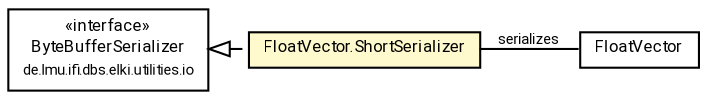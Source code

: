 #!/usr/local/bin/dot
#
# Class diagram 
# Generated by UMLGraph version R5_7_2-60-g0e99a6 (http://www.spinellis.gr/umlgraph/)
#

digraph G {
	graph [fontnames="svg"]
	edge [fontname="Roboto",fontsize=7,labelfontname="Roboto",labelfontsize=7,color="black"];
	node [fontname="Roboto",fontcolor="black",fontsize=8,shape=plaintext,margin=0,width=0,height=0];
	nodesep=0.15;
	ranksep=0.25;
	rankdir=LR;
	// de.lmu.ifi.dbs.elki.data.FloatVector
	c4499171 [label=<<table title="de.lmu.ifi.dbs.elki.data.FloatVector" border="0" cellborder="1" cellspacing="0" cellpadding="2" href="FloatVector.html" target="_parent">
		<tr><td><table border="0" cellspacing="0" cellpadding="1">
		<tr><td align="center" balign="center"> <font face="Roboto">FloatVector</font> </td></tr>
		</table></td></tr>
		</table>>, URL="FloatVector.html"];
	// de.lmu.ifi.dbs.elki.data.FloatVector.ShortSerializer
	c4499175 [label=<<table title="de.lmu.ifi.dbs.elki.data.FloatVector.ShortSerializer" border="0" cellborder="1" cellspacing="0" cellpadding="2" bgcolor="lemonChiffon" href="FloatVector.ShortSerializer.html" target="_parent">
		<tr><td><table border="0" cellspacing="0" cellpadding="1">
		<tr><td align="center" balign="center"> <font face="Roboto">FloatVector.ShortSerializer</font> </td></tr>
		</table></td></tr>
		</table>>, URL="FloatVector.ShortSerializer.html"];
	// de.lmu.ifi.dbs.elki.utilities.io.ByteBufferSerializer<T>
	c4499830 [label=<<table title="de.lmu.ifi.dbs.elki.utilities.io.ByteBufferSerializer" border="0" cellborder="1" cellspacing="0" cellpadding="2" href="../utilities/io/ByteBufferSerializer.html" target="_parent">
		<tr><td><table border="0" cellspacing="0" cellpadding="1">
		<tr><td align="center" balign="center"> &#171;interface&#187; </td></tr>
		<tr><td align="center" balign="center"> <font face="Roboto">ByteBufferSerializer</font> </td></tr>
		<tr><td align="center" balign="center"> <font face="Roboto" point-size="7.0">de.lmu.ifi.dbs.elki.utilities.io</font> </td></tr>
		</table></td></tr>
		</table>>, URL="../utilities/io/ByteBufferSerializer.html"];
	// de.lmu.ifi.dbs.elki.data.FloatVector.ShortSerializer implements de.lmu.ifi.dbs.elki.utilities.io.ByteBufferSerializer<T>
	c4499830 -> c4499175 [arrowtail=empty,style=dashed,dir=back,weight=9];
	// de.lmu.ifi.dbs.elki.data.FloatVector.ShortSerializer assoc de.lmu.ifi.dbs.elki.data.FloatVector
	c4499175 -> c4499171 [arrowhead=none,weight=2,label="serializes"];
}

